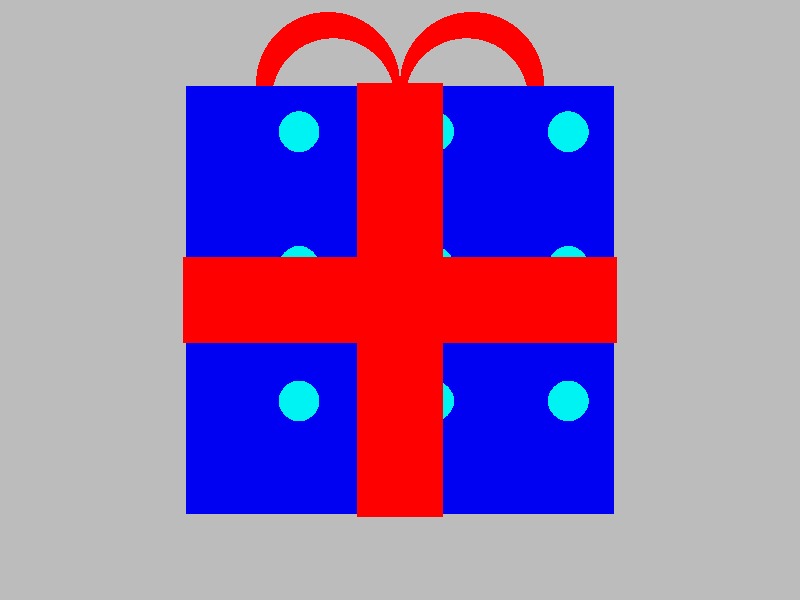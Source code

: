 // Persistence of Vision Ray Tracer Scene Description File
// File: ?.pov
// Vers: 3.1
// Desc: Basic Scene Example
// Date: mm/dd/yy
// Auth: ?[esp]
//

#version 3.1

#include "colors.inc"

global_settings
{
  assumed_gamma 1.0
}

// ----------------------------------------
camera
{
  location  <0.0, 0, -5.2>
  direction 1.5*z
  right     4/3*x
  look_at   <0.0, 0.0,  0.0>
}

sky_sphere
{
  pigment
  {
    Gray50
  }
}

light_source
{
  <-10, 10, -20>
  color White
}

#declare
        TextureRuban=
        texture
        {
        pigment { Red }
        finish { phong 1 phong_size 10 }
        }
                
#declare TexturePapier=
        texture
        {
        pigment { 
                leopard
                color_map
                  { 
                  [0.5 rgb<0, 0, 0.9> ]
                  [0.5 rgb<0, 0.9, 0.9> ]
                  }
                scale 0.1
                  
                }
                  
        normal { bumps 0.1 }
        normal { dents 1 scale 0.1 } 
        finish { phong 1 phong_size 10 }
        }                


union
{                 
difference
        {
        cylinder { <0.4, 1.2, -0.2>, <0.4, 1.2, 0.2>, 0.4 }
        cylinder { <0.4, 1.2, -0.3>, <0.4, 1.2, 0.3>, 0.37 }
        texture { TextureRuban }
        }
difference
        {
        cylinder { <-0.4, 1.2, -0.2>, <-0.4, 1.2, 0.2>, 0.4 }
        cylinder { <-0.4, 1.2, -0.3>, <-0.4, 1.2, 0.3>, 0.37 }
        texture { TextureRuban }
        }

box
        {
        <-0.2, -1.01, -1.01>, <0.2, 1.01, 1.01>
        texture { TextureRuban }
        }
        
box
        {
        < -1.01, -0.2,-1.011>, <1.01, 0.2, 1.011>
        texture { TextureRuban }
        }
        

box
        {
        <-1, -1, -1>, <1, 1, 1>
        texture { TexturePapier }
        }
        
        rotate -clock*360        
}